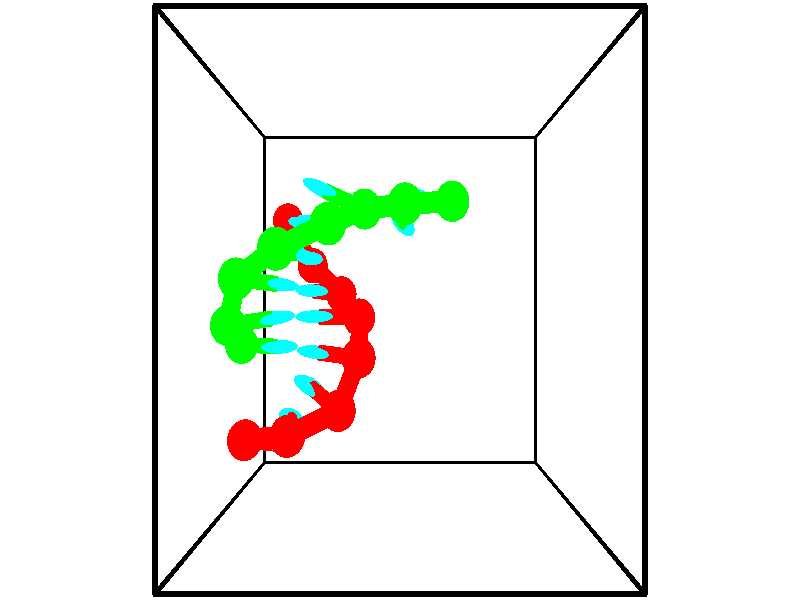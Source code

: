 // switches for output
#declare DRAW_BASES = 1; // possible values are 0, 1; only relevant for DNA ribbons
#declare DRAW_BASES_TYPE = 3; // possible values are 1, 2, 3; only relevant for DNA ribbons
#declare DRAW_FOG = 0; // set to 1 to enable fog

#include "colors.inc"

#include "transforms.inc"
background { rgb <1, 1, 1>}

#default {
   normal{
       ripples 0.25
       frequency 0.20
       turbulence 0.2
       lambda 5
   }
	finish {
		phong 0.1
		phong_size 40.
	}
}

// original window dimensions: 1024x640


// camera settings

camera {
	sky <-0, 1, 0>
	up <-0, 1, 0>
	right 1.6 * <1, 0, 0>
	location <2.5, 2.5, 11.1562>
	look_at <2.5, 2.5, 2.5>
	direction <0, 0, -8.6562>
	angle 67.0682
}


# declare cpy_camera_pos = <2.5, 2.5, 11.1562>;
# if (DRAW_FOG = 1)
fog {
	fog_type 2
	up vnormalize(cpy_camera_pos)
	color rgbt<1,1,1,0.3>
	distance 1e-5
	fog_alt 3e-3
	fog_offset 4
}
# end


// LIGHTS

# declare lum = 6;
global_settings {
	ambient_light rgb lum * <0.05, 0.05, 0.05>
	max_trace_level 15
}# declare cpy_direct_light_amount = 0.25;
light_source
{	1000 * <-1, -1, 1>,
	rgb lum * cpy_direct_light_amount
	parallel
}

light_source
{	1000 * <1, 1, -1>,
	rgb lum * cpy_direct_light_amount
	parallel
}

// strand 0

// nucleotide -1

// particle -1
sphere {
	<0.228591, 0.791544, 2.323629> 0.250000
	pigment { color rgbt <1,0,0,0> }
	no_shadow
}
cylinder {
	<0.496918, 0.703213, 2.040436>,  <0.657914, 0.650214, 1.870520>, 0.100000
	pigment { color rgbt <1,0,0,0> }
	no_shadow
}
cylinder {
	<0.496918, 0.703213, 2.040436>,  <0.228591, 0.791544, 2.323629>, 0.100000
	pigment { color rgbt <1,0,0,0> }
	no_shadow
}

// particle -1
sphere {
	<0.496918, 0.703213, 2.040436> 0.100000
	pigment { color rgbt <1,0,0,0> }
	no_shadow
}
sphere {
	0, 1
	scale<0.080000,0.200000,0.300000>
	matrix <0.475579, 0.860602, 0.182180,
		0.569061, -0.458911, 0.682328,
		0.670816, -0.220829, -0.707983,
		0.698163, 0.636964, 1.828041>
	pigment { color rgbt <0,1,1,0> }
	no_shadow
}
cylinder {
	<0.908205, 0.896491, 2.625230>,  <0.228591, 0.791544, 2.323629>, 0.130000
	pigment { color rgbt <1,0,0,0> }
	no_shadow
}

// nucleotide -1

// particle -1
sphere {
	<0.908205, 0.896491, 2.625230> 0.250000
	pigment { color rgbt <1,0,0,0> }
	no_shadow
}
cylinder {
	<0.873192, 0.952896, 2.230778>,  <0.852184, 0.986739, 1.994106>, 0.100000
	pigment { color rgbt <1,0,0,0> }
	no_shadow
}
cylinder {
	<0.873192, 0.952896, 2.230778>,  <0.908205, 0.896491, 2.625230>, 0.100000
	pigment { color rgbt <1,0,0,0> }
	no_shadow
}

// particle -1
sphere {
	<0.873192, 0.952896, 2.230778> 0.100000
	pigment { color rgbt <1,0,0,0> }
	no_shadow
}
sphere {
	0, 1
	scale<0.080000,0.200000,0.300000>
	matrix <0.371133, 0.923279, 0.099083,
		0.924445, -0.357312, -0.133153,
		-0.087534, 0.141014, -0.986130,
		0.846932, 0.995200, 1.934939>
	pigment { color rgbt <0,1,1,0> }
	no_shadow
}
cylinder {
	<1.611681, 1.171843, 2.474370>,  <0.908205, 0.896491, 2.625230>, 0.130000
	pigment { color rgbt <1,0,0,0> }
	no_shadow
}

// nucleotide -1

// particle -1
sphere {
	<1.611681, 1.171843, 2.474370> 0.250000
	pigment { color rgbt <1,0,0,0> }
	no_shadow
}
cylinder {
	<1.338516, 1.310852, 2.217354>,  <1.174617, 1.394257, 2.063144>, 0.100000
	pigment { color rgbt <1,0,0,0> }
	no_shadow
}
cylinder {
	<1.338516, 1.310852, 2.217354>,  <1.611681, 1.171843, 2.474370>, 0.100000
	pigment { color rgbt <1,0,0,0> }
	no_shadow
}

// particle -1
sphere {
	<1.338516, 1.310852, 2.217354> 0.100000
	pigment { color rgbt <1,0,0,0> }
	no_shadow
}
sphere {
	0, 1
	scale<0.080000,0.200000,0.300000>
	matrix <0.286653, 0.936526, 0.201862,
		0.671909, -0.046333, -0.739183,
		-0.682911, 0.347522, -0.642542,
		1.133643, 1.415109, 2.024591>
	pigment { color rgbt <0,1,1,0> }
	no_shadow
}
cylinder {
	<1.890167, 1.786313, 2.252441>,  <1.611681, 1.171843, 2.474370>, 0.130000
	pigment { color rgbt <1,0,0,0> }
	no_shadow
}

// nucleotide -1

// particle -1
sphere {
	<1.890167, 1.786313, 2.252441> 0.250000
	pigment { color rgbt <1,0,0,0> }
	no_shadow
}
cylinder {
	<1.511642, 1.818853, 2.127300>,  <1.284528, 1.838378, 2.052216>, 0.100000
	pigment { color rgbt <1,0,0,0> }
	no_shadow
}
cylinder {
	<1.511642, 1.818853, 2.127300>,  <1.890167, 1.786313, 2.252441>, 0.100000
	pigment { color rgbt <1,0,0,0> }
	no_shadow
}

// particle -1
sphere {
	<1.511642, 1.818853, 2.127300> 0.100000
	pigment { color rgbt <1,0,0,0> }
	no_shadow
}
sphere {
	0, 1
	scale<0.080000,0.200000,0.300000>
	matrix <0.065008, 0.995936, 0.062340,
		0.316651, 0.038655, -0.947754,
		-0.946312, 0.081351, -0.312851,
		1.227749, 1.843259, 2.033445>
	pigment { color rgbt <0,1,1,0> }
	no_shadow
}
cylinder {
	<1.859591, 2.270213, 1.647954>,  <1.890167, 1.786313, 2.252441>, 0.130000
	pigment { color rgbt <1,0,0,0> }
	no_shadow
}

// nucleotide -1

// particle -1
sphere {
	<1.859591, 2.270213, 1.647954> 0.250000
	pigment { color rgbt <1,0,0,0> }
	no_shadow
}
cylinder {
	<1.477989, 2.278063, 1.767612>,  <1.249028, 2.282773, 1.839408>, 0.100000
	pigment { color rgbt <1,0,0,0> }
	no_shadow
}
cylinder {
	<1.477989, 2.278063, 1.767612>,  <1.859591, 2.270213, 1.647954>, 0.100000
	pigment { color rgbt <1,0,0,0> }
	no_shadow
}

// particle -1
sphere {
	<1.477989, 2.278063, 1.767612> 0.100000
	pigment { color rgbt <1,0,0,0> }
	no_shadow
}
sphere {
	0, 1
	scale<0.080000,0.200000,0.300000>
	matrix <-0.023564, 0.989859, -0.140083,
		-0.298862, -0.140689, -0.943869,
		-0.954006, 0.019624, 0.299146,
		1.191787, 2.283950, 1.857356>
	pigment { color rgbt <0,1,1,0> }
	no_shadow
}
cylinder {
	<1.526186, 2.578411, 1.117567>,  <1.859591, 2.270213, 1.647954>, 0.130000
	pigment { color rgbt <1,0,0,0> }
	no_shadow
}

// nucleotide -1

// particle -1
sphere {
	<1.526186, 2.578411, 1.117567> 0.250000
	pigment { color rgbt <1,0,0,0> }
	no_shadow
}
cylinder {
	<1.293892, 2.601999, 1.442348>,  <1.154516, 2.616153, 1.637217>, 0.100000
	pigment { color rgbt <1,0,0,0> }
	no_shadow
}
cylinder {
	<1.293892, 2.601999, 1.442348>,  <1.526186, 2.578411, 1.117567>, 0.100000
	pigment { color rgbt <1,0,0,0> }
	no_shadow
}

// particle -1
sphere {
	<1.293892, 2.601999, 1.442348> 0.100000
	pigment { color rgbt <1,0,0,0> }
	no_shadow
}
sphere {
	0, 1
	scale<0.080000,0.200000,0.300000>
	matrix <-0.030382, 0.995108, -0.094005,
		-0.813526, -0.079261, -0.576102,
		-0.580735, 0.058972, 0.811954,
		1.119671, 2.619691, 1.685935>
	pigment { color rgbt <0,1,1,0> }
	no_shadow
}
cylinder {
	<1.024036, 2.983414, 0.930911>,  <1.526186, 2.578411, 1.117567>, 0.130000
	pigment { color rgbt <1,0,0,0> }
	no_shadow
}

// nucleotide -1

// particle -1
sphere {
	<1.024036, 2.983414, 0.930911> 0.250000
	pigment { color rgbt <1,0,0,0> }
	no_shadow
}
cylinder {
	<1.055862, 3.019287, 1.328026>,  <1.074958, 3.040811, 1.566295>, 0.100000
	pigment { color rgbt <1,0,0,0> }
	no_shadow
}
cylinder {
	<1.055862, 3.019287, 1.328026>,  <1.024036, 2.983414, 0.930911>, 0.100000
	pigment { color rgbt <1,0,0,0> }
	no_shadow
}

// particle -1
sphere {
	<1.055862, 3.019287, 1.328026> 0.100000
	pigment { color rgbt <1,0,0,0> }
	no_shadow
}
sphere {
	0, 1
	scale<0.080000,0.200000,0.300000>
	matrix <0.027396, 0.995372, -0.092111,
		-0.996453, 0.034527, 0.076741,
		0.079567, 0.089682, 0.992787,
		1.079732, 3.046192, 1.625862>
	pigment { color rgbt <0,1,1,0> }
	no_shadow
}
cylinder {
	<0.628075, 3.597618, 1.044467>,  <1.024036, 2.983414, 0.930911>, 0.130000
	pigment { color rgbt <1,0,0,0> }
	no_shadow
}

// nucleotide -1

// particle -1
sphere {
	<0.628075, 3.597618, 1.044467> 0.250000
	pigment { color rgbt <1,0,0,0> }
	no_shadow
}
cylinder {
	<0.815109, 3.546246, 1.394295>,  <0.927330, 3.515422, 1.604191>, 0.100000
	pigment { color rgbt <1,0,0,0> }
	no_shadow
}
cylinder {
	<0.815109, 3.546246, 1.394295>,  <0.628075, 3.597618, 1.044467>, 0.100000
	pigment { color rgbt <1,0,0,0> }
	no_shadow
}

// particle -1
sphere {
	<0.815109, 3.546246, 1.394295> 0.100000
	pigment { color rgbt <1,0,0,0> }
	no_shadow
}
sphere {
	0, 1
	scale<0.080000,0.200000,0.300000>
	matrix <0.166699, 0.984448, 0.055443,
		-0.868088, 0.119865, 0.481722,
		0.467584, -0.128432, 0.874568,
		0.955385, 3.507716, 1.656665>
	pigment { color rgbt <0,1,1,0> }
	no_shadow
}
// strand 1

// nucleotide -1

// particle -1
sphere {
	<3.265507, 3.705132, 2.307929> 0.250000
	pigment { color rgbt <0,1,0,0> }
	no_shadow
}
cylinder {
	<2.991394, 3.757870, 2.021431>,  <2.826926, 3.789512, 1.849532>, 0.100000
	pigment { color rgbt <0,1,0,0> }
	no_shadow
}
cylinder {
	<2.991394, 3.757870, 2.021431>,  <3.265507, 3.705132, 2.307929>, 0.100000
	pigment { color rgbt <0,1,0,0> }
	no_shadow
}

// particle -1
sphere {
	<2.991394, 3.757870, 2.021431> 0.100000
	pigment { color rgbt <0,1,0,0> }
	no_shadow
}
sphere {
	0, 1
	scale<0.080000,0.200000,0.300000>
	matrix <-0.515223, -0.782849, 0.348845,
		-0.514718, 0.608083, 0.604401,
		-0.685281, 0.131845, -0.716244,
		2.785810, 3.797423, 1.806558>
	pigment { color rgbt <0,1,1,0> }
	no_shadow
}
cylinder {
	<2.571556, 3.629899, 2.637692>,  <3.265507, 3.705132, 2.307929>, 0.130000
	pigment { color rgbt <0,1,0,0> }
	no_shadow
}

// nucleotide -1

// particle -1
sphere {
	<2.571556, 3.629899, 2.637692> 0.250000
	pigment { color rgbt <0,1,0,0> }
	no_shadow
}
cylinder {
	<2.558685, 3.537666, 2.248684>,  <2.550963, 3.482327, 2.015279>, 0.100000
	pigment { color rgbt <0,1,0,0> }
	no_shadow
}
cylinder {
	<2.558685, 3.537666, 2.248684>,  <2.571556, 3.629899, 2.637692>, 0.100000
	pigment { color rgbt <0,1,0,0> }
	no_shadow
}

// particle -1
sphere {
	<2.558685, 3.537666, 2.248684> 0.100000
	pigment { color rgbt <0,1,0,0> }
	no_shadow
}
sphere {
	0, 1
	scale<0.080000,0.200000,0.300000>
	matrix <-0.547720, -0.809844, 0.210132,
		-0.836043, 0.539431, -0.100235,
		-0.032177, -0.230580, -0.972521,
		2.549032, 3.468492, 1.956928>
	pigment { color rgbt <0,1,1,0> }
	no_shadow
}
cylinder {
	<1.977783, 3.617765, 2.247525>,  <2.571556, 3.629899, 2.637692>, 0.130000
	pigment { color rgbt <0,1,0,0> }
	no_shadow
}

// nucleotide -1

// particle -1
sphere {
	<1.977783, 3.617765, 2.247525> 0.250000
	pigment { color rgbt <0,1,0,0> }
	no_shadow
}
cylinder {
	<1.608612, 3.764046, 2.199413>,  <1.387109, 3.851814, 2.170546>, 0.100000
	pigment { color rgbt <0,1,0,0> }
	no_shadow
}
cylinder {
	<1.608612, 3.764046, 2.199413>,  <1.977783, 3.617765, 2.247525>, 0.100000
	pigment { color rgbt <0,1,0,0> }
	no_shadow
}

// particle -1
sphere {
	<1.608612, 3.764046, 2.199413> 0.100000
	pigment { color rgbt <0,1,0,0> }
	no_shadow
}
sphere {
	0, 1
	scale<0.080000,0.200000,0.300000>
	matrix <-0.380913, -0.912734, 0.147719,
		-0.055762, 0.182150, 0.981688,
		-0.922928, 0.365701, -0.120280,
		1.331734, 3.873756, 2.163329>
	pigment { color rgbt <0,1,1,0> }
	no_shadow
}
cylinder {
	<1.506866, 3.377636, 2.828048>,  <1.977783, 3.617765, 2.247525>, 0.130000
	pigment { color rgbt <0,1,0,0> }
	no_shadow
}

// nucleotide -1

// particle -1
sphere {
	<1.506866, 3.377636, 2.828048> 0.250000
	pigment { color rgbt <0,1,0,0> }
	no_shadow
}
cylinder {
	<1.320938, 3.422970, 2.476799>,  <1.209382, 3.450170, 2.266050>, 0.100000
	pigment { color rgbt <0,1,0,0> }
	no_shadow
}
cylinder {
	<1.320938, 3.422970, 2.476799>,  <1.506866, 3.377636, 2.828048>, 0.100000
	pigment { color rgbt <0,1,0,0> }
	no_shadow
}

// particle -1
sphere {
	<1.320938, 3.422970, 2.476799> 0.100000
	pigment { color rgbt <0,1,0,0> }
	no_shadow
}
sphere {
	0, 1
	scale<0.080000,0.200000,0.300000>
	matrix <-0.272404, -0.961974, 0.020036,
		-0.842460, 0.248517, 0.478016,
		-0.464819, 0.113334, -0.878122,
		1.181492, 3.456970, 2.213362>
	pigment { color rgbt <0,1,1,0> }
	no_shadow
}
cylinder {
	<0.804826, 3.083112, 2.925723>,  <1.506866, 3.377636, 2.828048>, 0.130000
	pigment { color rgbt <0,1,0,0> }
	no_shadow
}

// nucleotide -1

// particle -1
sphere {
	<0.804826, 3.083112, 2.925723> 0.250000
	pigment { color rgbt <0,1,0,0> }
	no_shadow
}
cylinder {
	<0.916168, 3.077534, 2.541573>,  <0.982973, 3.074187, 2.311082>, 0.100000
	pigment { color rgbt <0,1,0,0> }
	no_shadow
}
cylinder {
	<0.916168, 3.077534, 2.541573>,  <0.804826, 3.083112, 2.925723>, 0.100000
	pigment { color rgbt <0,1,0,0> }
	no_shadow
}

// particle -1
sphere {
	<0.916168, 3.077534, 2.541573> 0.100000
	pigment { color rgbt <0,1,0,0> }
	no_shadow
}
sphere {
	0, 1
	scale<0.080000,0.200000,0.300000>
	matrix <-0.305065, -0.949402, -0.074634,
		-0.910743, 0.313752, -0.268526,
		0.278355, -0.013945, -0.960377,
		0.999675, 3.073350, 2.253459>
	pigment { color rgbt <0,1,1,0> }
	no_shadow
}
cylinder {
	<0.180674, 2.752143, 2.602323>,  <0.804826, 3.083112, 2.925723>, 0.130000
	pigment { color rgbt <0,1,0,0> }
	no_shadow
}

// nucleotide -1

// particle -1
sphere {
	<0.180674, 2.752143, 2.602323> 0.250000
	pigment { color rgbt <0,1,0,0> }
	no_shadow
}
cylinder {
	<0.485168, 2.718678, 2.345100>,  <0.667865, 2.698598, 2.190767>, 0.100000
	pigment { color rgbt <0,1,0,0> }
	no_shadow
}
cylinder {
	<0.485168, 2.718678, 2.345100>,  <0.180674, 2.752143, 2.602323>, 0.100000
	pigment { color rgbt <0,1,0,0> }
	no_shadow
}

// particle -1
sphere {
	<0.485168, 2.718678, 2.345100> 0.100000
	pigment { color rgbt <0,1,0,0> }
	no_shadow
}
sphere {
	0, 1
	scale<0.080000,0.200000,0.300000>
	matrix <-0.113393, -0.993538, -0.004969,
		-0.638485, 0.076701, -0.765803,
		0.761235, -0.083664, -0.643056,
		0.713539, 2.693578, 2.152184>
	pigment { color rgbt <0,1,1,0> }
	no_shadow
}
cylinder {
	<0.007392, 2.192007, 2.408774>,  <0.180674, 2.752143, 2.602323>, 0.130000
	pigment { color rgbt <0,1,0,0> }
	no_shadow
}

// nucleotide -1

// particle -1
sphere {
	<0.007392, 2.192007, 2.408774> 0.250000
	pigment { color rgbt <0,1,0,0> }
	no_shadow
}
cylinder {
	<0.364990, 2.240753, 2.236301>,  <0.579549, 2.270001, 2.132818>, 0.100000
	pigment { color rgbt <0,1,0,0> }
	no_shadow
}
cylinder {
	<0.364990, 2.240753, 2.236301>,  <0.007392, 2.192007, 2.408774>, 0.100000
	pigment { color rgbt <0,1,0,0> }
	no_shadow
}

// particle -1
sphere {
	<0.364990, 2.240753, 2.236301> 0.100000
	pigment { color rgbt <0,1,0,0> }
	no_shadow
}
sphere {
	0, 1
	scale<0.080000,0.200000,0.300000>
	matrix <0.060282, -0.986267, -0.153766,
		-0.444000, 0.111474, -0.889066,
		0.893997, 0.121867, -0.431183,
		0.633189, 2.277313, 2.106947>
	pigment { color rgbt <0,1,1,0> }
	no_shadow
}
cylinder {
	<0.017103, 1.914549, 1.684042>,  <0.007392, 2.192007, 2.408774>, 0.130000
	pigment { color rgbt <0,1,0,0> }
	no_shadow
}

// nucleotide -1

// particle -1
sphere {
	<0.017103, 1.914549, 1.684042> 0.250000
	pigment { color rgbt <0,1,0,0> }
	no_shadow
}
cylinder {
	<0.385666, 1.910416, 1.839428>,  <0.606803, 1.907936, 1.932659>, 0.100000
	pigment { color rgbt <0,1,0,0> }
	no_shadow
}
cylinder {
	<0.385666, 1.910416, 1.839428>,  <0.017103, 1.914549, 1.684042>, 0.100000
	pigment { color rgbt <0,1,0,0> }
	no_shadow
}

// particle -1
sphere {
	<0.385666, 1.910416, 1.839428> 0.100000
	pigment { color rgbt <0,1,0,0> }
	no_shadow
}
sphere {
	0, 1
	scale<0.080000,0.200000,0.300000>
	matrix <0.042372, -0.991014, -0.126866,
		0.386284, 0.133356, -0.912689,
		0.921406, -0.010334, 0.388464,
		0.662088, 1.907315, 1.955967>
	pigment { color rgbt <0,1,1,0> }
	no_shadow
}
// box output
cylinder {
	<0.000000, 0.000000, 0.000000>,  <5.000000, 0.000000, 0.000000>, 0.025000
	pigment { color rgbt <0,0,0,0> }
	no_shadow
}
cylinder {
	<0.000000, 0.000000, 0.000000>,  <0.000000, 5.000000, 0.000000>, 0.025000
	pigment { color rgbt <0,0,0,0> }
	no_shadow
}
cylinder {
	<0.000000, 0.000000, 0.000000>,  <0.000000, 0.000000, 5.000000>, 0.025000
	pigment { color rgbt <0,0,0,0> }
	no_shadow
}
cylinder {
	<5.000000, 5.000000, 5.000000>,  <0.000000, 5.000000, 5.000000>, 0.025000
	pigment { color rgbt <0,0,0,0> }
	no_shadow
}
cylinder {
	<5.000000, 5.000000, 5.000000>,  <5.000000, 0.000000, 5.000000>, 0.025000
	pigment { color rgbt <0,0,0,0> }
	no_shadow
}
cylinder {
	<5.000000, 5.000000, 5.000000>,  <5.000000, 5.000000, 0.000000>, 0.025000
	pigment { color rgbt <0,0,0,0> }
	no_shadow
}
cylinder {
	<0.000000, 0.000000, 5.000000>,  <0.000000, 5.000000, 5.000000>, 0.025000
	pigment { color rgbt <0,0,0,0> }
	no_shadow
}
cylinder {
	<0.000000, 0.000000, 5.000000>,  <5.000000, 0.000000, 5.000000>, 0.025000
	pigment { color rgbt <0,0,0,0> }
	no_shadow
}
cylinder {
	<5.000000, 5.000000, 0.000000>,  <0.000000, 5.000000, 0.000000>, 0.025000
	pigment { color rgbt <0,0,0,0> }
	no_shadow
}
cylinder {
	<5.000000, 5.000000, 0.000000>,  <5.000000, 0.000000, 0.000000>, 0.025000
	pigment { color rgbt <0,0,0,0> }
	no_shadow
}
cylinder {
	<5.000000, 0.000000, 5.000000>,  <5.000000, 0.000000, 0.000000>, 0.025000
	pigment { color rgbt <0,0,0,0> }
	no_shadow
}
cylinder {
	<0.000000, 5.000000, 0.000000>,  <0.000000, 5.000000, 5.000000>, 0.025000
	pigment { color rgbt <0,0,0,0> }
	no_shadow
}
// end of box output
